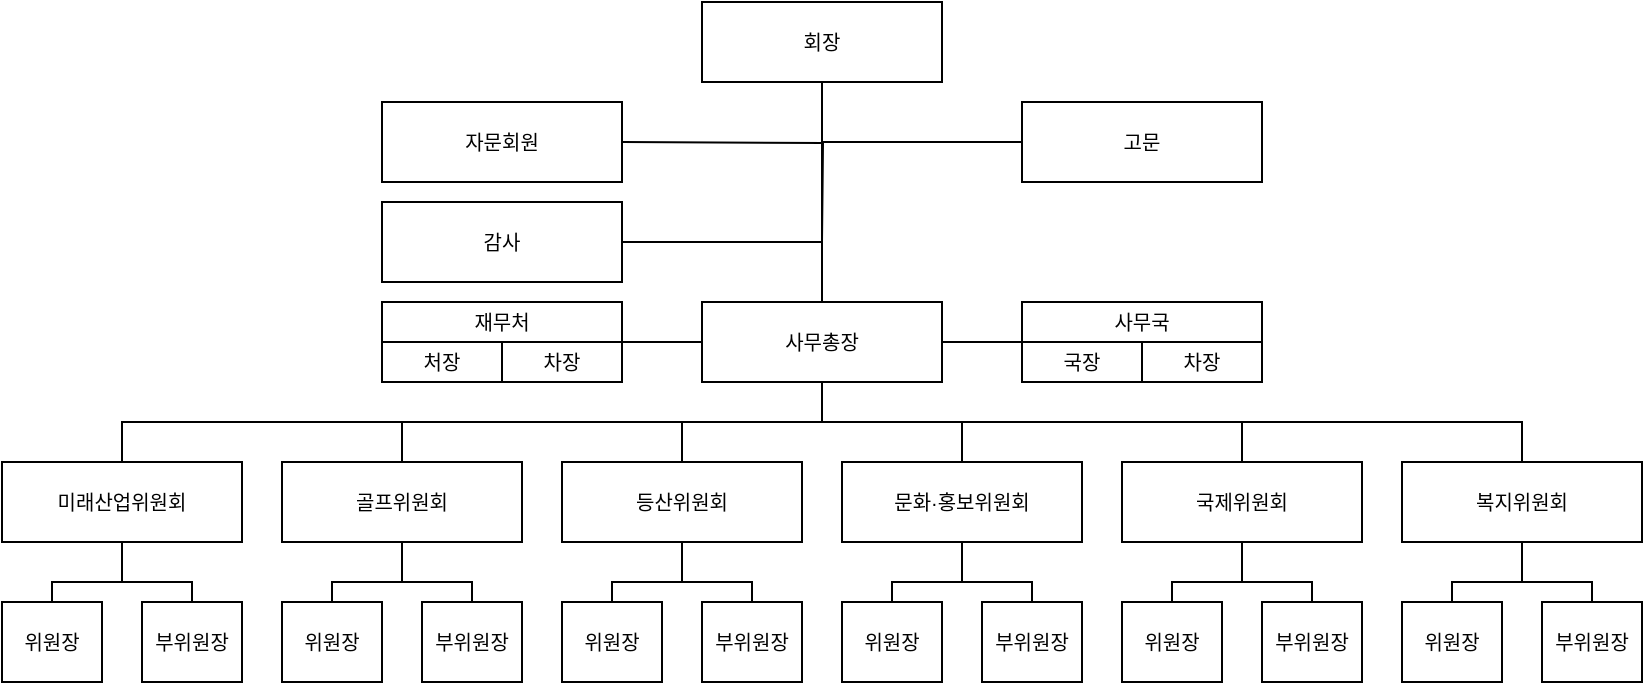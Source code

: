 <mxfile version="24.4.3" type="github">
  <diagram name="페이지-1" id="KoFtYKBcT5BUMtc4sA9n">
    <mxGraphModel dx="957" dy="522" grid="0" gridSize="10" guides="1" tooltips="1" connect="1" arrows="1" fold="1" page="0" pageScale="1" pageWidth="827" pageHeight="1169" math="0" shadow="0">
      <root>
        <mxCell id="0" />
        <mxCell id="1" parent="0" />
        <mxCell id="YeNz1vKL4jXaJk9yQajJ-32" style="edgeStyle=orthogonalEdgeStyle;rounded=0;orthogonalLoop=1;jettySize=auto;html=1;exitX=0.5;exitY=1;exitDx=0;exitDy=0;entryX=0.5;entryY=0;entryDx=0;entryDy=0;endArrow=none;endFill=0;fontSize=10;" parent="1" source="YeNz1vKL4jXaJk9yQajJ-2" target="YeNz1vKL4jXaJk9yQajJ-17" edge="1">
          <mxGeometry relative="1" as="geometry">
            <Array as="points">
              <mxPoint x="70" y="340" />
            </Array>
          </mxGeometry>
        </mxCell>
        <mxCell id="YeNz1vKL4jXaJk9yQajJ-33" style="edgeStyle=orthogonalEdgeStyle;rounded=0;orthogonalLoop=1;jettySize=auto;html=1;exitX=0.5;exitY=1;exitDx=0;exitDy=0;entryX=0.5;entryY=0;entryDx=0;entryDy=0;endArrow=none;endFill=0;fontSize=10;" parent="1" source="YeNz1vKL4jXaJk9yQajJ-2" target="YeNz1vKL4jXaJk9yQajJ-18" edge="1">
          <mxGeometry relative="1" as="geometry" />
        </mxCell>
        <mxCell id="HEht2BDlfyjWbW5B1zJA-19" style="edgeStyle=orthogonalEdgeStyle;rounded=0;orthogonalLoop=1;jettySize=auto;html=1;exitX=0.5;exitY=0;exitDx=0;exitDy=0;entryX=0.5;entryY=1;entryDx=0;entryDy=0;endArrow=none;endFill=0;" parent="1" source="YeNz1vKL4jXaJk9yQajJ-2" target="HEht2BDlfyjWbW5B1zJA-5" edge="1">
          <mxGeometry relative="1" as="geometry" />
        </mxCell>
        <mxCell id="YeNz1vKL4jXaJk9yQajJ-2" value="미래산업위원회" style="whiteSpace=wrap;html=1;fontSize=10;" parent="1" vertex="1">
          <mxGeometry x="10" y="280" width="120" height="40" as="geometry" />
        </mxCell>
        <mxCell id="HEht2BDlfyjWbW5B1zJA-20" style="edgeStyle=orthogonalEdgeStyle;rounded=0;orthogonalLoop=1;jettySize=auto;html=1;exitX=0.5;exitY=0;exitDx=0;exitDy=0;entryX=0.5;entryY=1;entryDx=0;entryDy=0;endArrow=none;endFill=0;" parent="1" source="YeNz1vKL4jXaJk9yQajJ-3" target="HEht2BDlfyjWbW5B1zJA-5" edge="1">
          <mxGeometry relative="1" as="geometry" />
        </mxCell>
        <mxCell id="YeNz1vKL4jXaJk9yQajJ-3" value="골프위원회" style="whiteSpace=wrap;html=1;fontSize=10;" parent="1" vertex="1">
          <mxGeometry x="150" y="280" width="120" height="40" as="geometry" />
        </mxCell>
        <mxCell id="HEht2BDlfyjWbW5B1zJA-21" style="edgeStyle=orthogonalEdgeStyle;rounded=0;orthogonalLoop=1;jettySize=auto;html=1;exitX=0.5;exitY=0;exitDx=0;exitDy=0;entryX=0.5;entryY=1;entryDx=0;entryDy=0;endArrow=none;endFill=0;" parent="1" source="YeNz1vKL4jXaJk9yQajJ-4" target="HEht2BDlfyjWbW5B1zJA-5" edge="1">
          <mxGeometry relative="1" as="geometry" />
        </mxCell>
        <mxCell id="YeNz1vKL4jXaJk9yQajJ-4" value="등산위원회" style="whiteSpace=wrap;html=1;fontSize=10;" parent="1" vertex="1">
          <mxGeometry x="290" y="280" width="120" height="40" as="geometry" />
        </mxCell>
        <mxCell id="HEht2BDlfyjWbW5B1zJA-22" style="edgeStyle=orthogonalEdgeStyle;rounded=0;orthogonalLoop=1;jettySize=auto;html=1;exitX=0.5;exitY=0;exitDx=0;exitDy=0;entryX=0.5;entryY=1;entryDx=0;entryDy=0;endArrow=none;endFill=0;" parent="1" source="YeNz1vKL4jXaJk9yQajJ-5" target="HEht2BDlfyjWbW5B1zJA-5" edge="1">
          <mxGeometry relative="1" as="geometry" />
        </mxCell>
        <mxCell id="YeNz1vKL4jXaJk9yQajJ-5" value="문화·홍보위원회" style="whiteSpace=wrap;html=1;fontSize=10;" parent="1" vertex="1">
          <mxGeometry x="430" y="280" width="120" height="40" as="geometry" />
        </mxCell>
        <mxCell id="HEht2BDlfyjWbW5B1zJA-23" style="edgeStyle=orthogonalEdgeStyle;rounded=0;orthogonalLoop=1;jettySize=auto;html=1;exitX=0.5;exitY=0;exitDx=0;exitDy=0;entryX=0.5;entryY=1;entryDx=0;entryDy=0;endArrow=none;endFill=0;" parent="1" source="YeNz1vKL4jXaJk9yQajJ-6" target="HEht2BDlfyjWbW5B1zJA-5" edge="1">
          <mxGeometry relative="1" as="geometry" />
        </mxCell>
        <mxCell id="YeNz1vKL4jXaJk9yQajJ-6" value="국제위원회" style="whiteSpace=wrap;html=1;fontSize=10;" parent="1" vertex="1">
          <mxGeometry x="570" y="280" width="120" height="40" as="geometry" />
        </mxCell>
        <mxCell id="HEht2BDlfyjWbW5B1zJA-24" style="edgeStyle=orthogonalEdgeStyle;rounded=0;orthogonalLoop=1;jettySize=auto;html=1;exitX=0.5;exitY=0;exitDx=0;exitDy=0;endArrow=none;endFill=0;" parent="1" source="YeNz1vKL4jXaJk9yQajJ-7" target="HEht2BDlfyjWbW5B1zJA-5" edge="1">
          <mxGeometry relative="1" as="geometry" />
        </mxCell>
        <mxCell id="YeNz1vKL4jXaJk9yQajJ-7" value="복지위원회" style="whiteSpace=wrap;html=1;fontSize=10;" parent="1" vertex="1">
          <mxGeometry x="710" y="280" width="120" height="40" as="geometry" />
        </mxCell>
        <mxCell id="YeNz1vKL4jXaJk9yQajJ-17" value="&lt;font style=&quot;font-size: 10px;&quot;&gt;위원장&lt;/font&gt;" style="whiteSpace=wrap;html=1;fontSize=10;" parent="1" vertex="1">
          <mxGeometry x="10" y="350" width="50" height="40" as="geometry" />
        </mxCell>
        <mxCell id="YeNz1vKL4jXaJk9yQajJ-18" value="&lt;font style=&quot;font-size: 10px;&quot;&gt;부위&lt;span style=&quot;background-color: initial; font-size: 10px;&quot;&gt;원장&lt;/span&gt;&lt;/font&gt;" style="whiteSpace=wrap;html=1;fontSize=10;" parent="1" vertex="1">
          <mxGeometry x="80" y="350" width="50" height="40" as="geometry" />
        </mxCell>
        <mxCell id="YeNz1vKL4jXaJk9yQajJ-34" style="edgeStyle=orthogonalEdgeStyle;rounded=0;orthogonalLoop=1;jettySize=auto;html=1;exitX=0.5;exitY=1;exitDx=0;exitDy=0;entryX=0.5;entryY=0;entryDx=0;entryDy=0;endArrow=none;endFill=0;fontSize=10;" parent="1" target="YeNz1vKL4jXaJk9yQajJ-36" edge="1">
          <mxGeometry relative="1" as="geometry">
            <mxPoint x="210" y="320" as="sourcePoint" />
            <Array as="points">
              <mxPoint x="210" y="340" />
            </Array>
          </mxGeometry>
        </mxCell>
        <mxCell id="YeNz1vKL4jXaJk9yQajJ-35" style="edgeStyle=orthogonalEdgeStyle;rounded=0;orthogonalLoop=1;jettySize=auto;html=1;exitX=0.5;exitY=1;exitDx=0;exitDy=0;entryX=0.5;entryY=0;entryDx=0;entryDy=0;endArrow=none;endFill=0;fontSize=10;" parent="1" target="YeNz1vKL4jXaJk9yQajJ-37" edge="1">
          <mxGeometry relative="1" as="geometry">
            <mxPoint x="210" y="320" as="sourcePoint" />
            <Array as="points">
              <mxPoint x="210" y="340" />
              <mxPoint x="245" y="340" />
            </Array>
          </mxGeometry>
        </mxCell>
        <mxCell id="YeNz1vKL4jXaJk9yQajJ-36" value="&lt;font style=&quot;font-size: 10px;&quot;&gt;위원장&lt;/font&gt;" style="whiteSpace=wrap;html=1;fontSize=10;" parent="1" vertex="1">
          <mxGeometry x="150" y="350" width="50" height="40" as="geometry" />
        </mxCell>
        <mxCell id="YeNz1vKL4jXaJk9yQajJ-37" value="&lt;font style=&quot;font-size: 10px;&quot;&gt;부위&lt;span style=&quot;background-color: initial; font-size: 10px;&quot;&gt;원장&lt;/span&gt;&lt;/font&gt;" style="whiteSpace=wrap;html=1;fontSize=10;" parent="1" vertex="1">
          <mxGeometry x="220" y="350" width="50" height="40" as="geometry" />
        </mxCell>
        <mxCell id="YeNz1vKL4jXaJk9yQajJ-38" style="edgeStyle=orthogonalEdgeStyle;rounded=0;orthogonalLoop=1;jettySize=auto;html=1;exitX=0.5;exitY=1;exitDx=0;exitDy=0;entryX=0.5;entryY=0;entryDx=0;entryDy=0;endArrow=none;endFill=0;fontSize=10;" parent="1" target="YeNz1vKL4jXaJk9yQajJ-40" edge="1">
          <mxGeometry relative="1" as="geometry">
            <mxPoint x="350" y="320" as="sourcePoint" />
            <Array as="points">
              <mxPoint x="350" y="340" />
            </Array>
          </mxGeometry>
        </mxCell>
        <mxCell id="YeNz1vKL4jXaJk9yQajJ-39" style="edgeStyle=orthogonalEdgeStyle;rounded=0;orthogonalLoop=1;jettySize=auto;html=1;exitX=0.5;exitY=1;exitDx=0;exitDy=0;entryX=0.5;entryY=0;entryDx=0;entryDy=0;endArrow=none;endFill=0;fontSize=10;" parent="1" target="YeNz1vKL4jXaJk9yQajJ-41" edge="1">
          <mxGeometry relative="1" as="geometry">
            <mxPoint x="350" y="320" as="sourcePoint" />
            <Array as="points">
              <mxPoint x="350" y="340" />
              <mxPoint x="385" y="340" />
            </Array>
          </mxGeometry>
        </mxCell>
        <mxCell id="YeNz1vKL4jXaJk9yQajJ-40" value="&lt;font style=&quot;font-size: 10px;&quot;&gt;위원장&lt;/font&gt;" style="whiteSpace=wrap;html=1;fontSize=10;" parent="1" vertex="1">
          <mxGeometry x="290" y="350" width="50" height="40" as="geometry" />
        </mxCell>
        <mxCell id="YeNz1vKL4jXaJk9yQajJ-41" value="&lt;font style=&quot;font-size: 10px;&quot;&gt;부위&lt;span style=&quot;background-color: initial; font-size: 10px;&quot;&gt;원장&lt;/span&gt;&lt;/font&gt;" style="whiteSpace=wrap;html=1;fontSize=10;" parent="1" vertex="1">
          <mxGeometry x="360" y="350" width="50" height="40" as="geometry" />
        </mxCell>
        <mxCell id="YeNz1vKL4jXaJk9yQajJ-42" style="edgeStyle=orthogonalEdgeStyle;rounded=0;orthogonalLoop=1;jettySize=auto;html=1;exitX=0.5;exitY=1;exitDx=0;exitDy=0;entryX=0.5;entryY=0;entryDx=0;entryDy=0;endArrow=none;endFill=0;fontSize=10;" parent="1" target="YeNz1vKL4jXaJk9yQajJ-44" edge="1">
          <mxGeometry relative="1" as="geometry">
            <mxPoint x="490" y="320" as="sourcePoint" />
            <Array as="points">
              <mxPoint x="490" y="340" />
            </Array>
          </mxGeometry>
        </mxCell>
        <mxCell id="YeNz1vKL4jXaJk9yQajJ-43" style="edgeStyle=orthogonalEdgeStyle;rounded=0;orthogonalLoop=1;jettySize=auto;html=1;exitX=0.5;exitY=1;exitDx=0;exitDy=0;entryX=0.5;entryY=0;entryDx=0;entryDy=0;endArrow=none;endFill=0;fontSize=10;" parent="1" target="YeNz1vKL4jXaJk9yQajJ-45" edge="1">
          <mxGeometry relative="1" as="geometry">
            <mxPoint x="490" y="320" as="sourcePoint" />
            <Array as="points">
              <mxPoint x="490" y="340" />
              <mxPoint x="525" y="340" />
            </Array>
          </mxGeometry>
        </mxCell>
        <mxCell id="YeNz1vKL4jXaJk9yQajJ-44" value="&lt;font style=&quot;font-size: 10px;&quot;&gt;위원장&lt;/font&gt;" style="whiteSpace=wrap;html=1;fontSize=10;" parent="1" vertex="1">
          <mxGeometry x="430" y="350" width="50" height="40" as="geometry" />
        </mxCell>
        <mxCell id="YeNz1vKL4jXaJk9yQajJ-45" value="&lt;font style=&quot;font-size: 10px;&quot;&gt;부위&lt;span style=&quot;background-color: initial; font-size: 10px;&quot;&gt;원장&lt;/span&gt;&lt;/font&gt;" style="whiteSpace=wrap;html=1;fontSize=10;" parent="1" vertex="1">
          <mxGeometry x="500" y="350" width="50" height="40" as="geometry" />
        </mxCell>
        <mxCell id="YeNz1vKL4jXaJk9yQajJ-46" style="edgeStyle=orthogonalEdgeStyle;rounded=0;orthogonalLoop=1;jettySize=auto;html=1;exitX=0.5;exitY=1;exitDx=0;exitDy=0;entryX=0.5;entryY=0;entryDx=0;entryDy=0;endArrow=none;endFill=0;fontSize=10;" parent="1" target="YeNz1vKL4jXaJk9yQajJ-48" edge="1">
          <mxGeometry relative="1" as="geometry">
            <mxPoint x="630" y="320" as="sourcePoint" />
            <Array as="points">
              <mxPoint x="630" y="340" />
            </Array>
          </mxGeometry>
        </mxCell>
        <mxCell id="YeNz1vKL4jXaJk9yQajJ-47" style="edgeStyle=orthogonalEdgeStyle;rounded=0;orthogonalLoop=1;jettySize=auto;html=1;exitX=0.5;exitY=1;exitDx=0;exitDy=0;entryX=0.5;entryY=0;entryDx=0;entryDy=0;endArrow=none;endFill=0;fontSize=10;" parent="1" target="YeNz1vKL4jXaJk9yQajJ-49" edge="1">
          <mxGeometry relative="1" as="geometry">
            <mxPoint x="630" y="320" as="sourcePoint" />
            <Array as="points">
              <mxPoint x="630" y="340" />
              <mxPoint x="665" y="340" />
            </Array>
          </mxGeometry>
        </mxCell>
        <mxCell id="YeNz1vKL4jXaJk9yQajJ-48" value="&lt;font style=&quot;font-size: 10px;&quot;&gt;위원장&lt;/font&gt;" style="whiteSpace=wrap;html=1;fontSize=10;" parent="1" vertex="1">
          <mxGeometry x="570" y="350" width="50" height="40" as="geometry" />
        </mxCell>
        <mxCell id="YeNz1vKL4jXaJk9yQajJ-49" value="&lt;font style=&quot;font-size: 10px;&quot;&gt;부위&lt;span style=&quot;background-color: initial; font-size: 10px;&quot;&gt;원장&lt;/span&gt;&lt;/font&gt;" style="whiteSpace=wrap;html=1;fontSize=10;" parent="1" vertex="1">
          <mxGeometry x="640" y="350" width="50" height="40" as="geometry" />
        </mxCell>
        <mxCell id="YeNz1vKL4jXaJk9yQajJ-50" style="edgeStyle=orthogonalEdgeStyle;rounded=0;orthogonalLoop=1;jettySize=auto;html=1;exitX=0.5;exitY=1;exitDx=0;exitDy=0;entryX=0.5;entryY=0;entryDx=0;entryDy=0;endArrow=none;endFill=0;fontSize=10;" parent="1" target="YeNz1vKL4jXaJk9yQajJ-52" edge="1">
          <mxGeometry relative="1" as="geometry">
            <mxPoint x="770" y="320" as="sourcePoint" />
            <Array as="points">
              <mxPoint x="770" y="340" />
            </Array>
          </mxGeometry>
        </mxCell>
        <mxCell id="YeNz1vKL4jXaJk9yQajJ-51" style="edgeStyle=orthogonalEdgeStyle;rounded=0;orthogonalLoop=1;jettySize=auto;html=1;exitX=0.5;exitY=1;exitDx=0;exitDy=0;entryX=0.5;entryY=0;entryDx=0;entryDy=0;endArrow=none;endFill=0;fontSize=10;" parent="1" target="YeNz1vKL4jXaJk9yQajJ-53" edge="1">
          <mxGeometry relative="1" as="geometry">
            <mxPoint x="770" y="320" as="sourcePoint" />
            <Array as="points">
              <mxPoint x="770" y="340" />
              <mxPoint x="805" y="340" />
            </Array>
          </mxGeometry>
        </mxCell>
        <mxCell id="YeNz1vKL4jXaJk9yQajJ-52" value="&lt;font style=&quot;font-size: 10px;&quot;&gt;위원장&lt;/font&gt;" style="whiteSpace=wrap;html=1;fontSize=10;" parent="1" vertex="1">
          <mxGeometry x="710" y="350" width="50" height="40" as="geometry" />
        </mxCell>
        <mxCell id="YeNz1vKL4jXaJk9yQajJ-53" value="&lt;font style=&quot;font-size: 10px;&quot;&gt;부위&lt;span style=&quot;background-color: initial; font-size: 10px;&quot;&gt;원장&lt;/span&gt;&lt;/font&gt;" style="whiteSpace=wrap;html=1;fontSize=10;" parent="1" vertex="1">
          <mxGeometry x="780" y="350" width="50" height="40" as="geometry" />
        </mxCell>
        <mxCell id="HEht2BDlfyjWbW5B1zJA-12" style="edgeStyle=orthogonalEdgeStyle;rounded=0;orthogonalLoop=1;jettySize=auto;html=1;exitX=0.5;exitY=1;exitDx=0;exitDy=0;entryX=1;entryY=0.5;entryDx=0;entryDy=0;endArrow=none;endFill=0;fontSize=10;" parent="1" source="HEht2BDlfyjWbW5B1zJA-1" target="HEht2BDlfyjWbW5B1zJA-2" edge="1">
          <mxGeometry relative="1" as="geometry" />
        </mxCell>
        <mxCell id="HEht2BDlfyjWbW5B1zJA-13" style="edgeStyle=orthogonalEdgeStyle;rounded=0;orthogonalLoop=1;jettySize=auto;html=1;exitX=0.5;exitY=1;exitDx=0;exitDy=0;entryX=0;entryY=0.5;entryDx=0;entryDy=0;endArrow=none;endFill=0;fontSize=10;" parent="1" source="HEht2BDlfyjWbW5B1zJA-1" target="HEht2BDlfyjWbW5B1zJA-4" edge="1">
          <mxGeometry relative="1" as="geometry" />
        </mxCell>
        <mxCell id="HEht2BDlfyjWbW5B1zJA-14" style="edgeStyle=orthogonalEdgeStyle;rounded=0;orthogonalLoop=1;jettySize=auto;html=1;exitX=0.5;exitY=1;exitDx=0;exitDy=0;entryX=0.5;entryY=0;entryDx=0;entryDy=0;endArrow=none;endFill=0;fontSize=10;" parent="1" source="HEht2BDlfyjWbW5B1zJA-1" target="HEht2BDlfyjWbW5B1zJA-5" edge="1">
          <mxGeometry relative="1" as="geometry" />
        </mxCell>
        <mxCell id="HEht2BDlfyjWbW5B1zJA-1" value="회장" style="whiteSpace=wrap;html=1;fontSize=10;" parent="1" vertex="1">
          <mxGeometry x="360" y="50" width="120" height="40" as="geometry" />
        </mxCell>
        <mxCell id="HEht2BDlfyjWbW5B1zJA-2" value="감사" style="whiteSpace=wrap;html=1;fontSize=10;" parent="1" vertex="1">
          <mxGeometry x="200" y="150" width="120" height="40" as="geometry" />
        </mxCell>
        <mxCell id="HEht2BDlfyjWbW5B1zJA-15" style="edgeStyle=orthogonalEdgeStyle;rounded=0;orthogonalLoop=1;jettySize=auto;html=1;exitX=1;exitY=0.5;exitDx=0;exitDy=0;endArrow=none;endFill=0;fontSize=10;" parent="1" edge="1">
          <mxGeometry relative="1" as="geometry">
            <mxPoint x="420" y="169.833" as="targetPoint" />
            <mxPoint x="320" y="120" as="sourcePoint" />
          </mxGeometry>
        </mxCell>
        <mxCell id="HEht2BDlfyjWbW5B1zJA-4" value="고문" style="whiteSpace=wrap;html=1;fontSize=10;" parent="1" vertex="1">
          <mxGeometry x="520" y="100" width="120" height="40" as="geometry" />
        </mxCell>
        <mxCell id="HEht2BDlfyjWbW5B1zJA-17" style="edgeStyle=orthogonalEdgeStyle;rounded=0;orthogonalLoop=1;jettySize=auto;html=1;exitX=0;exitY=0.5;exitDx=0;exitDy=0;entryX=1;entryY=1;entryDx=0;entryDy=0;endArrow=none;endFill=0;fontSize=10;" parent="1" source="HEht2BDlfyjWbW5B1zJA-5" target="HEht2BDlfyjWbW5B1zJA-6" edge="1">
          <mxGeometry relative="1" as="geometry">
            <Array as="points">
              <mxPoint x="330" y="220" />
              <mxPoint x="330" y="220" />
            </Array>
          </mxGeometry>
        </mxCell>
        <mxCell id="HEht2BDlfyjWbW5B1zJA-18" style="edgeStyle=orthogonalEdgeStyle;rounded=0;orthogonalLoop=1;jettySize=auto;html=1;exitX=1;exitY=0.5;exitDx=0;exitDy=0;entryX=0;entryY=1;entryDx=0;entryDy=0;endArrow=none;endFill=0;fontSize=10;" parent="1" source="HEht2BDlfyjWbW5B1zJA-5" target="HEht2BDlfyjWbW5B1zJA-9" edge="1">
          <mxGeometry relative="1" as="geometry">
            <Array as="points">
              <mxPoint x="510" y="220" />
              <mxPoint x="510" y="220" />
            </Array>
          </mxGeometry>
        </mxCell>
        <mxCell id="HEht2BDlfyjWbW5B1zJA-5" value="사무총장" style="whiteSpace=wrap;html=1;fontSize=10;" parent="1" vertex="1">
          <mxGeometry x="360" y="200" width="120" height="40" as="geometry" />
        </mxCell>
        <mxCell id="HEht2BDlfyjWbW5B1zJA-6" value="재무처" style="whiteSpace=wrap;html=1;fontSize=10;" parent="1" vertex="1">
          <mxGeometry x="200" y="200" width="120" height="20" as="geometry" />
        </mxCell>
        <mxCell id="HEht2BDlfyjWbW5B1zJA-7" value="처장" style="whiteSpace=wrap;html=1;fontSize=10;" parent="1" vertex="1">
          <mxGeometry x="200" y="220" width="60" height="20" as="geometry" />
        </mxCell>
        <mxCell id="HEht2BDlfyjWbW5B1zJA-8" value="차장" style="whiteSpace=wrap;html=1;fontSize=10;" parent="1" vertex="1">
          <mxGeometry x="260" y="220" width="60" height="20" as="geometry" />
        </mxCell>
        <mxCell id="HEht2BDlfyjWbW5B1zJA-9" value="사무국" style="whiteSpace=wrap;html=1;fontSize=10;" parent="1" vertex="1">
          <mxGeometry x="520" y="200" width="120" height="20" as="geometry" />
        </mxCell>
        <mxCell id="HEht2BDlfyjWbW5B1zJA-10" value="국장" style="whiteSpace=wrap;html=1;fontSize=10;" parent="1" vertex="1">
          <mxGeometry x="520" y="220" width="60" height="20" as="geometry" />
        </mxCell>
        <mxCell id="HEht2BDlfyjWbW5B1zJA-11" value="차장" style="whiteSpace=wrap;html=1;fontSize=10;" parent="1" vertex="1">
          <mxGeometry x="580" y="220" width="60" height="20" as="geometry" />
        </mxCell>
        <mxCell id="z4To6LhVGCX8RfunasDD-1" value="자문회원" style="whiteSpace=wrap;html=1;fontSize=10;" vertex="1" parent="1">
          <mxGeometry x="200" y="100" width="120" height="40" as="geometry" />
        </mxCell>
      </root>
    </mxGraphModel>
  </diagram>
</mxfile>
